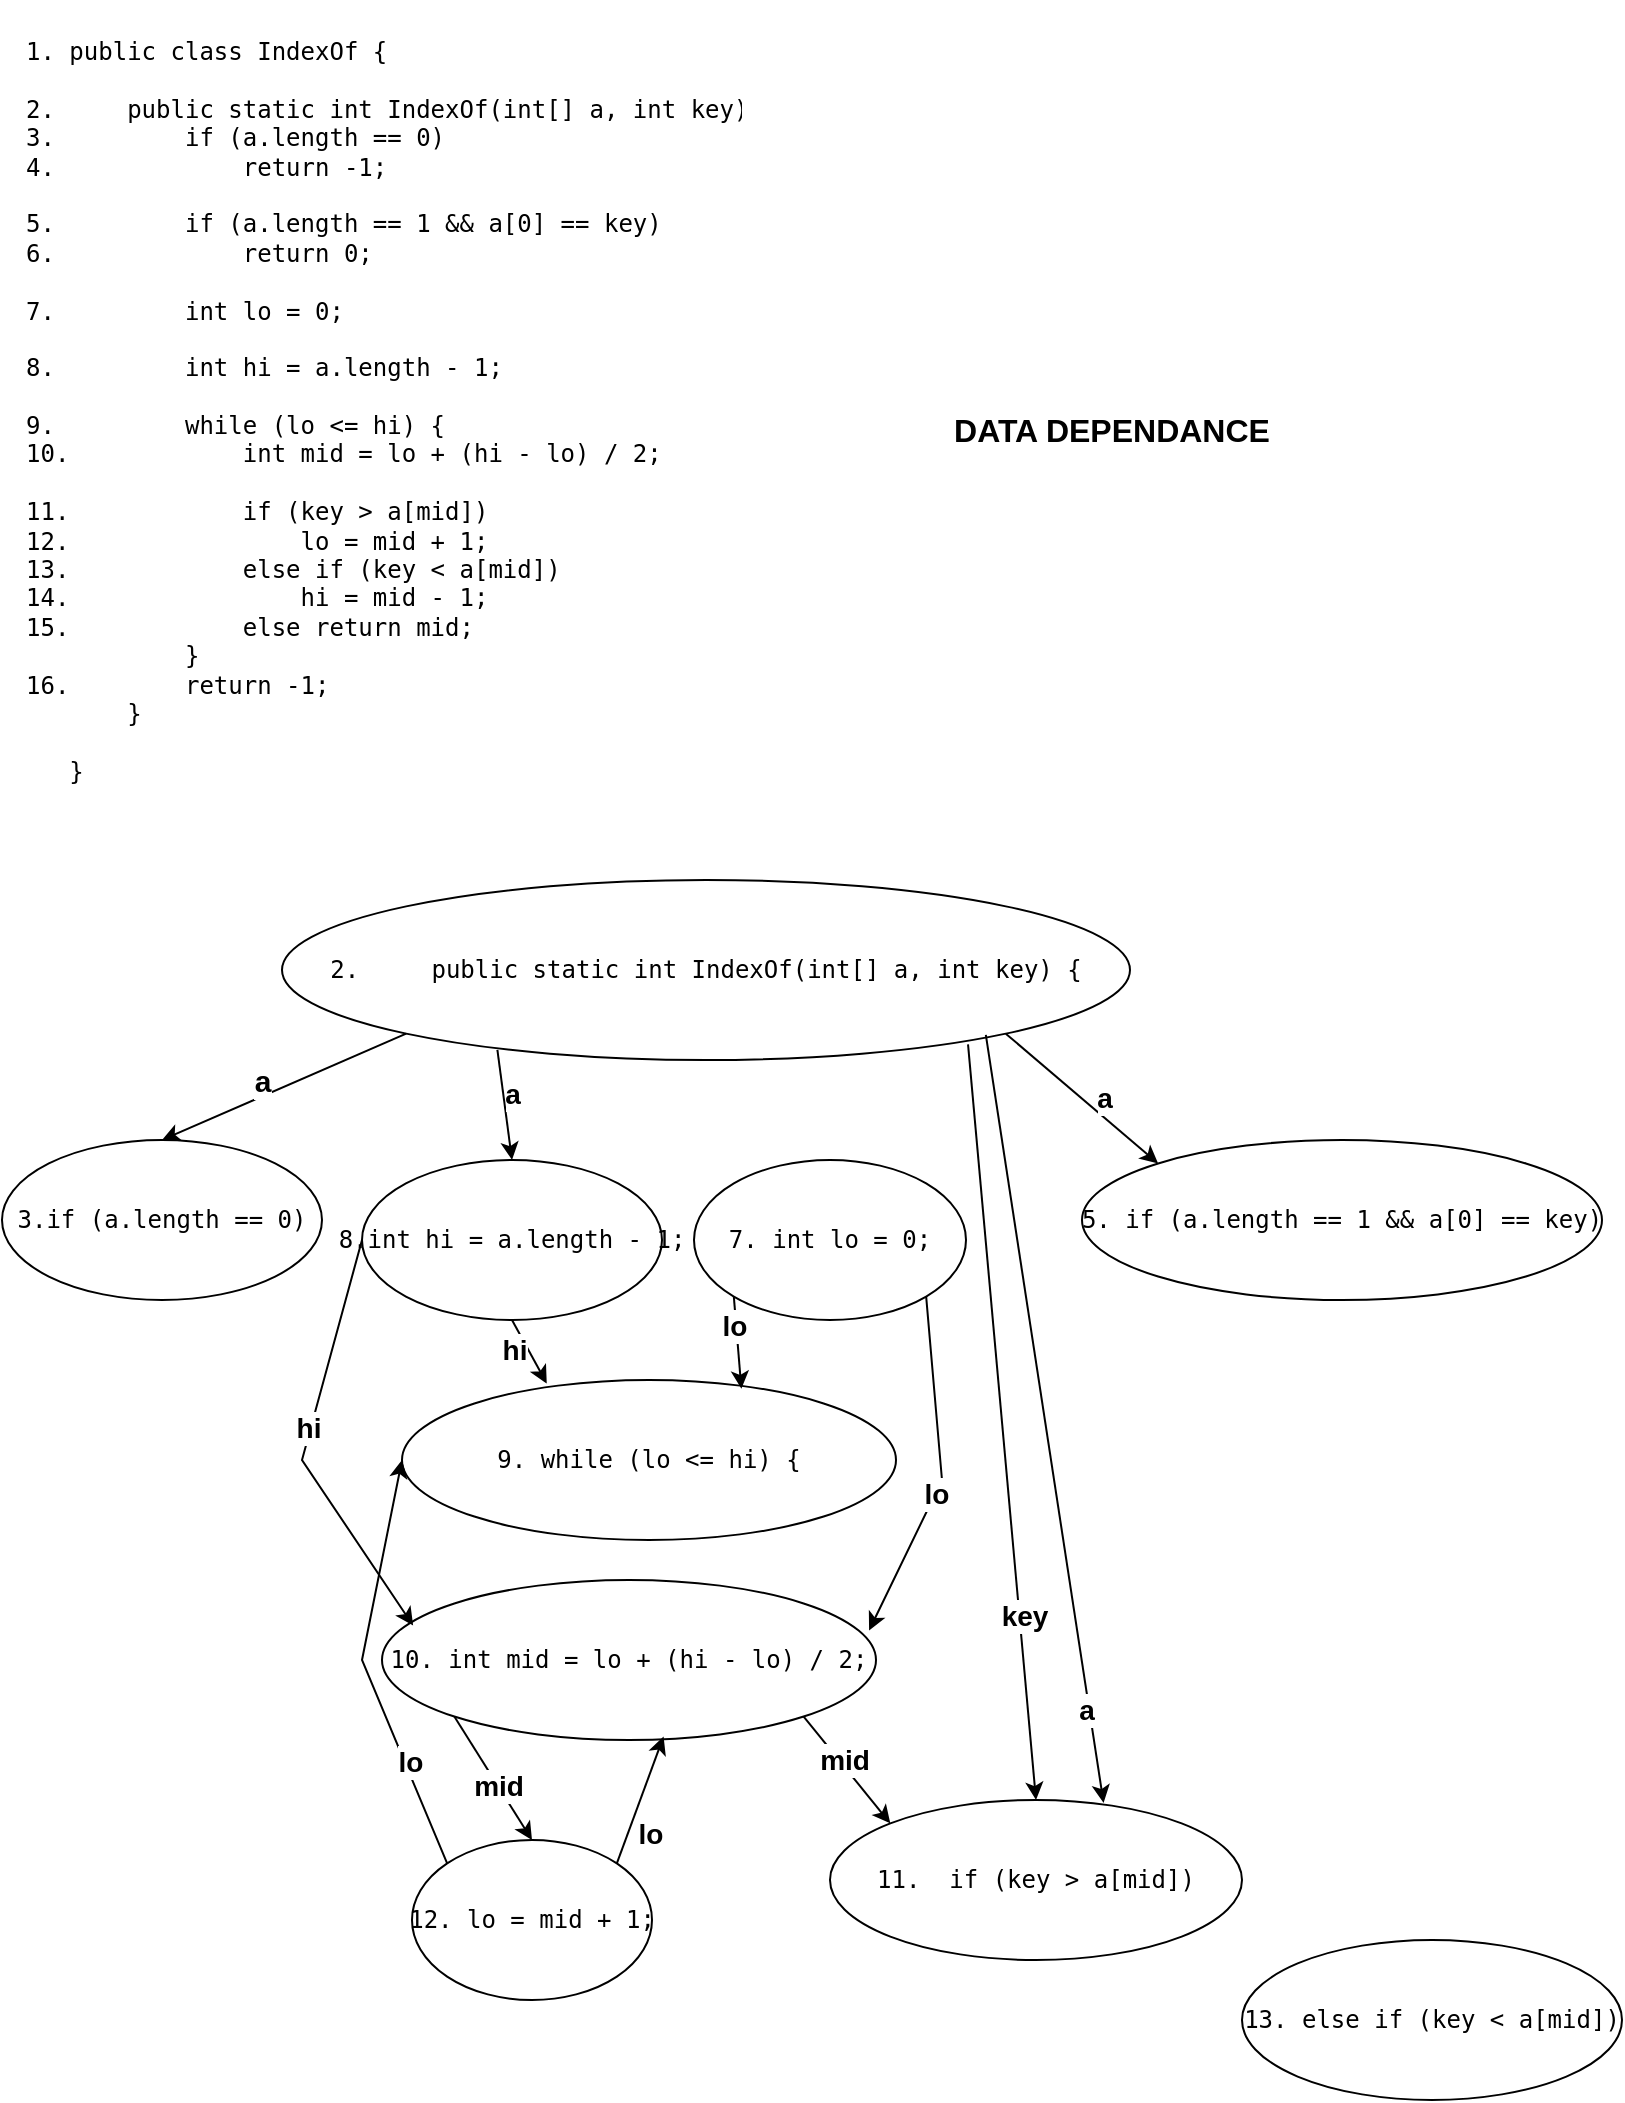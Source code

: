 <mxfile version="26.2.3">
  <diagram name="Pagina-1" id="XMuqWZLkqimTZiR3ArTc">
    <mxGraphModel dx="1044" dy="563" grid="1" gridSize="10" guides="1" tooltips="1" connect="1" arrows="1" fold="1" page="1" pageScale="1" pageWidth="827" pageHeight="1169" math="0" shadow="0">
      <root>
        <mxCell id="0" />
        <mxCell id="1" parent="0" />
        <mxCell id="eCMLK8YqS8jhUNkkTPj8-1" value="&lt;pre id=&quot;yui_3_18_1_1_1743517991682_94&quot;&gt;&lt;code id=&quot;yui_3_18_1_1_1743517991682_99&quot; class=&quot;language-java&quot;&gt;1. public class IndexOf {&lt;br/&gt;&lt;br/&gt;2.     public static int IndexOf(int[] a, int key) {&lt;br/&gt;3.         if (a.length == 0)&lt;br/&gt;4.             return -1;&lt;br/&gt;&lt;br/&gt;5.         if (a.length == 1 &amp;amp;&amp;amp; a[0] == key)&lt;br/&gt;6.             return 0;&lt;br/&gt;&lt;br/&gt;7.         int lo = 0;&lt;br/&gt;&lt;br/&gt;8.         int hi = a.length - 1;&lt;br/&gt;&lt;br/&gt;9.         while (lo &amp;lt;= hi) {&lt;br/&gt;10.            int mid = lo + (hi - lo) / 2;&lt;br/&gt;&lt;br/&gt;11.            if (key &amp;gt; a[mid])&lt;br/&gt;12.                lo = mid + 1;&lt;br/&gt;13.            else if (key &amp;lt; a[mid])&lt;br/&gt;14.                hi = mid - 1;&lt;br/&gt;15.            else return mid;&lt;br/&gt;           }&lt;br/&gt;16.        return -1;&lt;br/&gt;       }&lt;br/&gt;&lt;br/&gt;   }&lt;/code&gt;&lt;/pre&gt;" style="text;html=1;whiteSpace=wrap;overflow=hidden;rounded=0;" vertex="1" parent="1">
          <mxGeometry x="10" y="30" width="360" height="430" as="geometry" />
        </mxCell>
        <mxCell id="eCMLK8YqS8jhUNkkTPj8-2" value="DATA DEPENDANCE" style="text;html=1;align=center;verticalAlign=middle;whiteSpace=wrap;rounded=0;fontSize=16;fontStyle=1" vertex="1" parent="1">
          <mxGeometry x="420" y="180" width="270" height="130" as="geometry" />
        </mxCell>
        <mxCell id="eCMLK8YqS8jhUNkkTPj8-3" value="&lt;pre id=&quot;yui_3_18_1_1_1743517991682_94&quot;&gt;&lt;code id=&quot;yui_3_18_1_1_1743517991682_99&quot; class=&quot;language-java&quot;&gt;2.     public static int IndexOf(int[] a, int key) {&lt;/code&gt;&lt;/pre&gt;" style="ellipse;whiteSpace=wrap;html=1;" vertex="1" parent="1">
          <mxGeometry x="140" y="470" width="424" height="90" as="geometry" />
        </mxCell>
        <mxCell id="eCMLK8YqS8jhUNkkTPj8-4" value="&lt;pre id=&quot;yui_3_18_1_1_1743517991682_94&quot;&gt;&lt;code id=&quot;yui_3_18_1_1_1743517991682_99&quot; class=&quot;language-java&quot;&gt;3.if (a.length == 0)&lt;/code&gt;&lt;/pre&gt;" style="ellipse;whiteSpace=wrap;html=1;" vertex="1" parent="1">
          <mxGeometry y="600" width="160" height="80" as="geometry" />
        </mxCell>
        <mxCell id="eCMLK8YqS8jhUNkkTPj8-5" value="" style="endArrow=classic;html=1;rounded=0;exitX=0;exitY=1;exitDx=0;exitDy=0;entryX=0.5;entryY=0;entryDx=0;entryDy=0;" edge="1" parent="1" source="eCMLK8YqS8jhUNkkTPj8-3" target="eCMLK8YqS8jhUNkkTPj8-4">
          <mxGeometry width="50" height="50" relative="1" as="geometry">
            <mxPoint x="390" y="650" as="sourcePoint" />
            <mxPoint x="440" y="600" as="targetPoint" />
          </mxGeometry>
        </mxCell>
        <mxCell id="eCMLK8YqS8jhUNkkTPj8-6" value="a" style="edgeLabel;html=1;align=center;verticalAlign=middle;resizable=0;points=[];fontSize=15;fontStyle=1" vertex="1" connectable="0" parent="eCMLK8YqS8jhUNkkTPj8-5">
          <mxGeometry x="0.174" y="-1" relative="1" as="geometry">
            <mxPoint y="-7" as="offset" />
          </mxGeometry>
        </mxCell>
        <mxCell id="eCMLK8YqS8jhUNkkTPj8-7" value="&lt;pre id=&quot;yui_3_18_1_1_1743517991682_94&quot;&gt;&lt;code id=&quot;yui_3_18_1_1_1743517991682_99&quot; class=&quot;language-java&quot;&gt;5. if (a.length == 1 &amp;amp;&amp;amp; a[0] == key)&lt;/code&gt;&lt;/pre&gt;" style="ellipse;whiteSpace=wrap;html=1;" vertex="1" parent="1">
          <mxGeometry x="540" y="600" width="260" height="80" as="geometry" />
        </mxCell>
        <mxCell id="eCMLK8YqS8jhUNkkTPj8-8" value="" style="endArrow=classic;html=1;rounded=0;exitX=1;exitY=1;exitDx=0;exitDy=0;entryX=0;entryY=0;entryDx=0;entryDy=0;" edge="1" parent="1" source="eCMLK8YqS8jhUNkkTPj8-3" target="eCMLK8YqS8jhUNkkTPj8-7">
          <mxGeometry width="50" height="50" relative="1" as="geometry">
            <mxPoint x="310" y="470" as="sourcePoint" />
            <mxPoint x="360" y="420" as="targetPoint" />
          </mxGeometry>
        </mxCell>
        <mxCell id="eCMLK8YqS8jhUNkkTPj8-9" value="&lt;b&gt;&lt;font style=&quot;font-size: 14px;&quot;&gt;a&lt;/font&gt;&lt;/b&gt;" style="edgeLabel;html=1;align=center;verticalAlign=middle;resizable=0;points=[];" vertex="1" connectable="0" parent="eCMLK8YqS8jhUNkkTPj8-8">
          <mxGeometry x="-0.065" y="-2" relative="1" as="geometry">
            <mxPoint x="14" as="offset" />
          </mxGeometry>
        </mxCell>
        <mxCell id="eCMLK8YqS8jhUNkkTPj8-10" value="&lt;pre id=&quot;yui_3_18_1_1_1743517991682_94&quot;&gt;&lt;code id=&quot;yui_3_18_1_1_1743517991682_99&quot; class=&quot;language-java&quot;&gt;7. int lo = 0;&lt;/code&gt;&lt;/pre&gt;" style="ellipse;whiteSpace=wrap;html=1;" vertex="1" parent="1">
          <mxGeometry x="346" y="610" width="136" height="80" as="geometry" />
        </mxCell>
        <mxCell id="eCMLK8YqS8jhUNkkTPj8-11" value="&lt;pre id=&quot;yui_3_18_1_1_1743517991682_94&quot;&gt;&lt;code id=&quot;yui_3_18_1_1_1743517991682_99&quot; class=&quot;language-java&quot;&gt;8.int hi = a.length - 1;&lt;/code&gt;&lt;/pre&gt;" style="ellipse;whiteSpace=wrap;html=1;" vertex="1" parent="1">
          <mxGeometry x="180" y="610" width="150" height="80" as="geometry" />
        </mxCell>
        <mxCell id="eCMLK8YqS8jhUNkkTPj8-12" value="" style="endArrow=classic;html=1;rounded=0;exitX=0.254;exitY=0.944;exitDx=0;exitDy=0;exitPerimeter=0;entryX=0.5;entryY=0;entryDx=0;entryDy=0;" edge="1" parent="1" source="eCMLK8YqS8jhUNkkTPj8-3" target="eCMLK8YqS8jhUNkkTPj8-11">
          <mxGeometry width="50" height="50" relative="1" as="geometry">
            <mxPoint x="190" y="470" as="sourcePoint" />
            <mxPoint x="240" y="420" as="targetPoint" />
          </mxGeometry>
        </mxCell>
        <mxCell id="eCMLK8YqS8jhUNkkTPj8-13" value="&lt;b&gt;&lt;font style=&quot;font-size: 14px;&quot;&gt;a&lt;/font&gt;&lt;/b&gt;" style="edgeLabel;html=1;align=center;verticalAlign=middle;resizable=0;points=[];" vertex="1" connectable="0" parent="eCMLK8YqS8jhUNkkTPj8-12">
          <mxGeometry x="-0.188" y="4" relative="1" as="geometry">
            <mxPoint as="offset" />
          </mxGeometry>
        </mxCell>
        <mxCell id="eCMLK8YqS8jhUNkkTPj8-14" value="&lt;pre id=&quot;yui_3_18_1_1_1743517991682_94&quot;&gt;&lt;code id=&quot;yui_3_18_1_1_1743517991682_99&quot; class=&quot;language-java&quot;&gt;9. while (lo &amp;lt;= hi) {&lt;/code&gt;&lt;/pre&gt;" style="ellipse;whiteSpace=wrap;html=1;" vertex="1" parent="1">
          <mxGeometry x="200" y="720" width="247" height="80" as="geometry" />
        </mxCell>
        <mxCell id="eCMLK8YqS8jhUNkkTPj8-15" value="" style="endArrow=classic;html=1;rounded=0;exitX=0.5;exitY=1;exitDx=0;exitDy=0;entryX=0.293;entryY=0.022;entryDx=0;entryDy=0;entryPerimeter=0;" edge="1" parent="1" source="eCMLK8YqS8jhUNkkTPj8-11" target="eCMLK8YqS8jhUNkkTPj8-14">
          <mxGeometry width="50" height="50" relative="1" as="geometry">
            <mxPoint x="320" y="580" as="sourcePoint" />
            <mxPoint x="370" y="530" as="targetPoint" />
          </mxGeometry>
        </mxCell>
        <mxCell id="eCMLK8YqS8jhUNkkTPj8-17" value="hi" style="edgeLabel;html=1;align=center;verticalAlign=middle;resizable=0;points=[];fontStyle=1;fontSize=14;" vertex="1" connectable="0" parent="eCMLK8YqS8jhUNkkTPj8-15">
          <mxGeometry x="-0.244" y="-6" relative="1" as="geometry">
            <mxPoint as="offset" />
          </mxGeometry>
        </mxCell>
        <mxCell id="eCMLK8YqS8jhUNkkTPj8-16" value="" style="endArrow=classic;html=1;rounded=0;exitX=0;exitY=1;exitDx=0;exitDy=0;entryX=0.687;entryY=0.055;entryDx=0;entryDy=0;entryPerimeter=0;" edge="1" parent="1" source="eCMLK8YqS8jhUNkkTPj8-10" target="eCMLK8YqS8jhUNkkTPj8-14">
          <mxGeometry width="50" height="50" relative="1" as="geometry">
            <mxPoint x="320" y="580" as="sourcePoint" />
            <mxPoint x="370" y="530" as="targetPoint" />
          </mxGeometry>
        </mxCell>
        <mxCell id="eCMLK8YqS8jhUNkkTPj8-18" value="&lt;b&gt;&lt;font style=&quot;font-size: 14px;&quot;&gt;lo&lt;/font&gt;&lt;/b&gt;" style="edgeLabel;html=1;align=center;verticalAlign=middle;resizable=0;points=[];" vertex="1" connectable="0" parent="eCMLK8YqS8jhUNkkTPj8-16">
          <mxGeometry x="-0.39" y="-1" relative="1" as="geometry">
            <mxPoint as="offset" />
          </mxGeometry>
        </mxCell>
        <mxCell id="eCMLK8YqS8jhUNkkTPj8-19" value="&lt;pre id=&quot;yui_3_18_1_1_1743517991682_94&quot;&gt;&lt;code id=&quot;yui_3_18_1_1_1743517991682_99&quot; class=&quot;language-java&quot;&gt;10. int mid = lo + (hi - lo) / 2;&lt;/code&gt;&lt;/pre&gt;" style="ellipse;whiteSpace=wrap;html=1;" vertex="1" parent="1">
          <mxGeometry x="190" y="820" width="247" height="80" as="geometry" />
        </mxCell>
        <mxCell id="eCMLK8YqS8jhUNkkTPj8-20" value="" style="endArrow=classic;html=1;rounded=0;exitX=0;exitY=0.5;exitDx=0;exitDy=0;entryX=0.063;entryY=0.285;entryDx=0;entryDy=0;entryPerimeter=0;" edge="1" parent="1" source="eCMLK8YqS8jhUNkkTPj8-11" target="eCMLK8YqS8jhUNkkTPj8-19">
          <mxGeometry width="50" height="50" relative="1" as="geometry">
            <mxPoint x="320" y="740" as="sourcePoint" />
            <mxPoint x="370" y="690" as="targetPoint" />
            <Array as="points">
              <mxPoint x="150" y="760" />
            </Array>
          </mxGeometry>
        </mxCell>
        <mxCell id="eCMLK8YqS8jhUNkkTPj8-22" value="&lt;b&gt;&lt;font style=&quot;font-size: 14px;&quot;&gt;hi&lt;/font&gt;&lt;/b&gt;" style="edgeLabel;html=1;align=center;verticalAlign=middle;resizable=0;points=[];" vertex="1" connectable="0" parent="eCMLK8YqS8jhUNkkTPj8-20">
          <mxGeometry x="-0.085" y="-2" relative="1" as="geometry">
            <mxPoint as="offset" />
          </mxGeometry>
        </mxCell>
        <mxCell id="eCMLK8YqS8jhUNkkTPj8-21" value="" style="endArrow=classic;html=1;rounded=0;exitX=1;exitY=1;exitDx=0;exitDy=0;entryX=0.986;entryY=0.315;entryDx=0;entryDy=0;entryPerimeter=0;" edge="1" parent="1" source="eCMLK8YqS8jhUNkkTPj8-10" target="eCMLK8YqS8jhUNkkTPj8-19">
          <mxGeometry width="50" height="50" relative="1" as="geometry">
            <mxPoint x="320" y="740" as="sourcePoint" />
            <mxPoint x="370" y="690" as="targetPoint" />
            <Array as="points">
              <mxPoint x="470" y="770" />
            </Array>
          </mxGeometry>
        </mxCell>
        <mxCell id="eCMLK8YqS8jhUNkkTPj8-23" value="&lt;b&gt;&lt;font style=&quot;font-size: 14px;&quot;&gt;lo&lt;/font&gt;&lt;/b&gt;" style="edgeLabel;html=1;align=center;verticalAlign=middle;resizable=0;points=[];" vertex="1" connectable="0" parent="eCMLK8YqS8jhUNkkTPj8-21">
          <mxGeometry x="0.135" relative="1" as="geometry">
            <mxPoint as="offset" />
          </mxGeometry>
        </mxCell>
        <mxCell id="eCMLK8YqS8jhUNkkTPj8-24" value="&lt;pre id=&quot;yui_3_18_1_1_1743517991682_94&quot;&gt;&lt;code id=&quot;yui_3_18_1_1_1743517991682_99&quot; class=&quot;language-java&quot;&gt;11.  if (key &amp;gt; a[mid])&lt;/code&gt;&lt;/pre&gt;" style="ellipse;whiteSpace=wrap;html=1;" vertex="1" parent="1">
          <mxGeometry x="414" y="930" width="206" height="80" as="geometry" />
        </mxCell>
        <mxCell id="eCMLK8YqS8jhUNkkTPj8-25" value="" style="endArrow=classic;html=1;rounded=0;exitX=0.809;exitY=0.913;exitDx=0;exitDy=0;exitPerimeter=0;entryX=0.5;entryY=0;entryDx=0;entryDy=0;" edge="1" parent="1" source="eCMLK8YqS8jhUNkkTPj8-3" target="eCMLK8YqS8jhUNkkTPj8-24">
          <mxGeometry width="50" height="50" relative="1" as="geometry">
            <mxPoint x="320" y="720" as="sourcePoint" />
            <mxPoint x="370" y="670" as="targetPoint" />
          </mxGeometry>
        </mxCell>
        <mxCell id="eCMLK8YqS8jhUNkkTPj8-28" value="&lt;b&gt;&lt;font style=&quot;font-size: 14px;&quot;&gt;key&lt;/font&gt;&lt;/b&gt;" style="edgeLabel;html=1;align=center;verticalAlign=middle;resizable=0;points=[];" vertex="1" connectable="0" parent="eCMLK8YqS8jhUNkkTPj8-25">
          <mxGeometry x="0.516" y="3" relative="1" as="geometry">
            <mxPoint x="-1" as="offset" />
          </mxGeometry>
        </mxCell>
        <mxCell id="eCMLK8YqS8jhUNkkTPj8-29" value="" style="endArrow=classic;html=1;rounded=0;exitX=0.83;exitY=0.86;exitDx=0;exitDy=0;exitPerimeter=0;entryX=0.664;entryY=0.018;entryDx=0;entryDy=0;entryPerimeter=0;" edge="1" parent="1" source="eCMLK8YqS8jhUNkkTPj8-3" target="eCMLK8YqS8jhUNkkTPj8-24">
          <mxGeometry width="50" height="50" relative="1" as="geometry">
            <mxPoint x="320" y="720" as="sourcePoint" />
            <mxPoint x="370" y="670" as="targetPoint" />
          </mxGeometry>
        </mxCell>
        <mxCell id="eCMLK8YqS8jhUNkkTPj8-30" value="&lt;font style=&quot;font-size: 14px;&quot;&gt;&lt;b&gt;a&lt;/b&gt;&lt;/font&gt;" style="edgeLabel;html=1;align=center;verticalAlign=middle;resizable=0;points=[];" vertex="1" connectable="0" parent="eCMLK8YqS8jhUNkkTPj8-29">
          <mxGeometry x="0.753" y="-2" relative="1" as="geometry">
            <mxPoint as="offset" />
          </mxGeometry>
        </mxCell>
        <mxCell id="eCMLK8YqS8jhUNkkTPj8-31" value="" style="endArrow=classic;html=1;rounded=0;exitX=1;exitY=1;exitDx=0;exitDy=0;entryX=0;entryY=0;entryDx=0;entryDy=0;" edge="1" parent="1" source="eCMLK8YqS8jhUNkkTPj8-19" target="eCMLK8YqS8jhUNkkTPj8-24">
          <mxGeometry width="50" height="50" relative="1" as="geometry">
            <mxPoint x="320" y="720" as="sourcePoint" />
            <mxPoint x="370" y="670" as="targetPoint" />
          </mxGeometry>
        </mxCell>
        <mxCell id="eCMLK8YqS8jhUNkkTPj8-32" value="&lt;b&gt;&lt;font style=&quot;font-size: 14px;&quot;&gt;mid&lt;/font&gt;&lt;/b&gt;" style="edgeLabel;html=1;align=center;verticalAlign=middle;resizable=0;points=[];" vertex="1" connectable="0" parent="eCMLK8YqS8jhUNkkTPj8-31">
          <mxGeometry x="-0.144" y="2" relative="1" as="geometry">
            <mxPoint as="offset" />
          </mxGeometry>
        </mxCell>
        <mxCell id="eCMLK8YqS8jhUNkkTPj8-33" value="&lt;pre id=&quot;yui_3_18_1_1_1743517991682_94&quot;&gt;&lt;code id=&quot;yui_3_18_1_1_1743517991682_99&quot; class=&quot;language-java&quot;&gt;12. lo = mid + 1;&lt;/code&gt;&lt;/pre&gt;" style="ellipse;whiteSpace=wrap;html=1;" vertex="1" parent="1">
          <mxGeometry x="205" y="950" width="120" height="80" as="geometry" />
        </mxCell>
        <mxCell id="eCMLK8YqS8jhUNkkTPj8-35" value="" style="endArrow=classic;html=1;rounded=0;exitX=0;exitY=1;exitDx=0;exitDy=0;entryX=0.5;entryY=0;entryDx=0;entryDy=0;" edge="1" parent="1" source="eCMLK8YqS8jhUNkkTPj8-19" target="eCMLK8YqS8jhUNkkTPj8-33">
          <mxGeometry width="50" height="50" relative="1" as="geometry">
            <mxPoint x="320" y="860" as="sourcePoint" />
            <mxPoint x="370" y="810" as="targetPoint" />
          </mxGeometry>
        </mxCell>
        <mxCell id="eCMLK8YqS8jhUNkkTPj8-36" value="&lt;b&gt;&lt;font style=&quot;font-size: 14px;&quot;&gt;mid&lt;/font&gt;&lt;/b&gt;" style="edgeLabel;html=1;align=center;verticalAlign=middle;resizable=0;points=[];" vertex="1" connectable="0" parent="eCMLK8YqS8jhUNkkTPj8-35">
          <mxGeometry x="0.107" relative="1" as="geometry">
            <mxPoint as="offset" />
          </mxGeometry>
        </mxCell>
        <mxCell id="eCMLK8YqS8jhUNkkTPj8-37" value="" style="endArrow=classic;html=1;rounded=0;exitX=0;exitY=0;exitDx=0;exitDy=0;entryX=0;entryY=0.5;entryDx=0;entryDy=0;" edge="1" parent="1" source="eCMLK8YqS8jhUNkkTPj8-33" target="eCMLK8YqS8jhUNkkTPj8-14">
          <mxGeometry width="50" height="50" relative="1" as="geometry">
            <mxPoint x="320" y="860" as="sourcePoint" />
            <mxPoint x="370" y="810" as="targetPoint" />
            <Array as="points">
              <mxPoint x="180" y="860" />
            </Array>
          </mxGeometry>
        </mxCell>
        <mxCell id="eCMLK8YqS8jhUNkkTPj8-38" value="&lt;b&gt;&lt;font style=&quot;font-size: 14px;&quot;&gt;lo&lt;/font&gt;&lt;/b&gt;" style="edgeLabel;html=1;align=center;verticalAlign=middle;resizable=0;points=[];" vertex="1" connectable="0" parent="eCMLK8YqS8jhUNkkTPj8-37">
          <mxGeometry x="-0.487" y="-2" relative="1" as="geometry">
            <mxPoint as="offset" />
          </mxGeometry>
        </mxCell>
        <mxCell id="eCMLK8YqS8jhUNkkTPj8-39" value="" style="endArrow=classic;html=1;rounded=0;exitX=1;exitY=0;exitDx=0;exitDy=0;entryX=0.57;entryY=0.978;entryDx=0;entryDy=0;entryPerimeter=0;" edge="1" parent="1" source="eCMLK8YqS8jhUNkkTPj8-33" target="eCMLK8YqS8jhUNkkTPj8-19">
          <mxGeometry width="50" height="50" relative="1" as="geometry">
            <mxPoint x="320" y="840" as="sourcePoint" />
            <mxPoint x="370" y="790" as="targetPoint" />
          </mxGeometry>
        </mxCell>
        <mxCell id="eCMLK8YqS8jhUNkkTPj8-40" value="&lt;b&gt;&lt;font style=&quot;font-size: 14px;&quot;&gt;lo&lt;/font&gt;&lt;/b&gt;" style="edgeLabel;html=1;align=center;verticalAlign=middle;resizable=0;points=[];" vertex="1" connectable="0" parent="eCMLK8YqS8jhUNkkTPj8-39">
          <mxGeometry x="-0.265" relative="1" as="geometry">
            <mxPoint x="8" y="8" as="offset" />
          </mxGeometry>
        </mxCell>
        <mxCell id="eCMLK8YqS8jhUNkkTPj8-41" value="&lt;pre id=&quot;yui_3_18_1_1_1743517991682_94&quot;&gt;&lt;code id=&quot;yui_3_18_1_1_1743517991682_99&quot; class=&quot;language-java&quot;&gt;13. else if (key &amp;lt; a[mid])&lt;/code&gt;&lt;/pre&gt;" style="ellipse;whiteSpace=wrap;html=1;" vertex="1" parent="1">
          <mxGeometry x="620" y="1000" width="190" height="80" as="geometry" />
        </mxCell>
      </root>
    </mxGraphModel>
  </diagram>
</mxfile>
